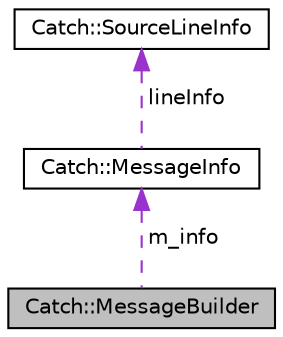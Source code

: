 digraph "Catch::MessageBuilder"
{
 // LATEX_PDF_SIZE
  edge [fontname="Helvetica",fontsize="10",labelfontname="Helvetica",labelfontsize="10"];
  node [fontname="Helvetica",fontsize="10",shape=record];
  Node1 [label="Catch::MessageBuilder",height=0.2,width=0.4,color="black", fillcolor="grey75", style="filled", fontcolor="black",tooltip=" "];
  Node2 -> Node1 [dir="back",color="darkorchid3",fontsize="10",style="dashed",label=" m_info" ,fontname="Helvetica"];
  Node2 [label="Catch::MessageInfo",height=0.2,width=0.4,color="black", fillcolor="white", style="filled",URL="$d7/d37/structCatch_1_1MessageInfo.html",tooltip=" "];
  Node3 -> Node2 [dir="back",color="darkorchid3",fontsize="10",style="dashed",label=" lineInfo" ,fontname="Helvetica"];
  Node3 [label="Catch::SourceLineInfo",height=0.2,width=0.4,color="black", fillcolor="white", style="filled",URL="$dc/d2b/structCatch_1_1SourceLineInfo.html",tooltip=" "];
}
